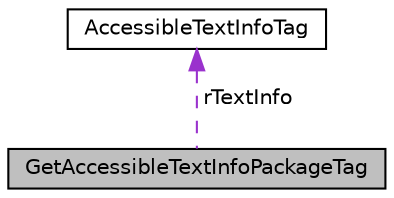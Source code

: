 digraph "GetAccessibleTextInfoPackageTag"
{
 // LATEX_PDF_SIZE
  edge [fontname="Helvetica",fontsize="10",labelfontname="Helvetica",labelfontsize="10"];
  node [fontname="Helvetica",fontsize="10",shape=record];
  Node1 [label="GetAccessibleTextInfoPackageTag",height=0.2,width=0.4,color="black", fillcolor="grey75", style="filled", fontcolor="black",tooltip=" "];
  Node2 -> Node1 [dir="back",color="darkorchid3",fontsize="10",style="dashed",label=" rTextInfo" ,fontname="Helvetica"];
  Node2 [label="AccessibleTextInfoTag",height=0.2,width=0.4,color="black", fillcolor="white", style="filled",URL="$struct_accessible_text_info_tag.html",tooltip=" "];
}
